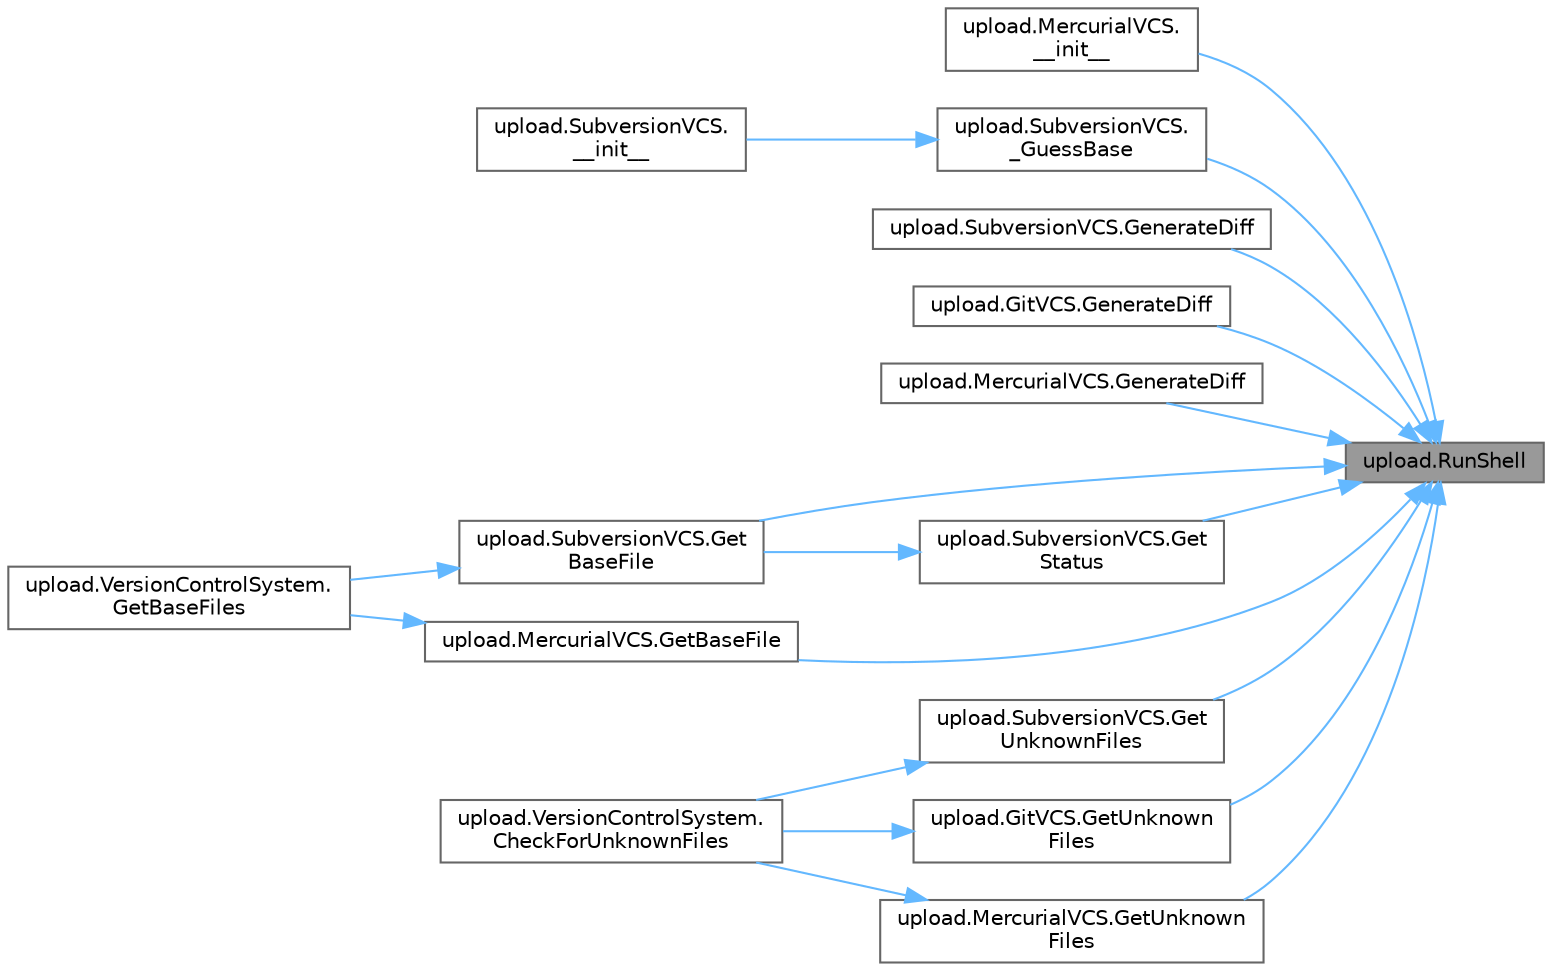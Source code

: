 digraph "upload.RunShell"
{
 // LATEX_PDF_SIZE
  bgcolor="transparent";
  edge [fontname=Helvetica,fontsize=10,labelfontname=Helvetica,labelfontsize=10];
  node [fontname=Helvetica,fontsize=10,shape=box,height=0.2,width=0.4];
  rankdir="RL";
  Node1 [id="Node000001",label="upload.RunShell",height=0.2,width=0.4,color="gray40", fillcolor="grey60", style="filled", fontcolor="black",tooltip=" "];
  Node1 -> Node2 [id="edge1_Node000001_Node000002",dir="back",color="steelblue1",style="solid",tooltip=" "];
  Node2 [id="Node000002",label="upload.MercurialVCS.\l__init__",height=0.2,width=0.4,color="grey40", fillcolor="white", style="filled",URL="$classupload_1_1_mercurial_v_c_s.html#a68e4fc1308e45b9929b6c08b1df19f9f",tooltip=" "];
  Node1 -> Node3 [id="edge2_Node000001_Node000003",dir="back",color="steelblue1",style="solid",tooltip=" "];
  Node3 [id="Node000003",label="upload.SubversionVCS.\l_GuessBase",height=0.2,width=0.4,color="grey40", fillcolor="white", style="filled",URL="$classupload_1_1_subversion_v_c_s.html#af6e85f037341ec3a6e62ae31c26e458e",tooltip=" "];
  Node3 -> Node4 [id="edge3_Node000003_Node000004",dir="back",color="steelblue1",style="solid",tooltip=" "];
  Node4 [id="Node000004",label="upload.SubversionVCS.\l__init__",height=0.2,width=0.4,color="grey40", fillcolor="white", style="filled",URL="$classupload_1_1_subversion_v_c_s.html#ad30faeba90b6d8f6ae8605a7991abe01",tooltip=" "];
  Node1 -> Node5 [id="edge4_Node000001_Node000005",dir="back",color="steelblue1",style="solid",tooltip=" "];
  Node5 [id="Node000005",label="upload.SubversionVCS.GenerateDiff",height=0.2,width=0.4,color="grey40", fillcolor="white", style="filled",URL="$classupload_1_1_subversion_v_c_s.html#a072f68748f33344489532bb1c8764289",tooltip=" "];
  Node1 -> Node6 [id="edge5_Node000001_Node000006",dir="back",color="steelblue1",style="solid",tooltip=" "];
  Node6 [id="Node000006",label="upload.GitVCS.GenerateDiff",height=0.2,width=0.4,color="grey40", fillcolor="white", style="filled",URL="$classupload_1_1_git_v_c_s.html#a4336325497c1aa6cfeac30868b732a63",tooltip=" "];
  Node1 -> Node7 [id="edge6_Node000001_Node000007",dir="back",color="steelblue1",style="solid",tooltip=" "];
  Node7 [id="Node000007",label="upload.MercurialVCS.GenerateDiff",height=0.2,width=0.4,color="grey40", fillcolor="white", style="filled",URL="$classupload_1_1_mercurial_v_c_s.html#a00d1227902572ac557e054b9c9c33791",tooltip=" "];
  Node1 -> Node8 [id="edge7_Node000001_Node000008",dir="back",color="steelblue1",style="solid",tooltip=" "];
  Node8 [id="Node000008",label="upload.SubversionVCS.Get\lBaseFile",height=0.2,width=0.4,color="grey40", fillcolor="white", style="filled",URL="$classupload_1_1_subversion_v_c_s.html#af842b536e7d9aad2be83562c01c03d12",tooltip=" "];
  Node8 -> Node9 [id="edge8_Node000008_Node000009",dir="back",color="steelblue1",style="solid",tooltip=" "];
  Node9 [id="Node000009",label="upload.VersionControlSystem.\lGetBaseFiles",height=0.2,width=0.4,color="grey40", fillcolor="white", style="filled",URL="$classupload_1_1_version_control_system.html#a426cb9d4ad9f94754c9122653e3aa24f",tooltip=" "];
  Node1 -> Node10 [id="edge9_Node000001_Node000010",dir="back",color="steelblue1",style="solid",tooltip=" "];
  Node10 [id="Node000010",label="upload.MercurialVCS.GetBaseFile",height=0.2,width=0.4,color="grey40", fillcolor="white", style="filled",URL="$classupload_1_1_mercurial_v_c_s.html#a7bd835c63bb09c3f01fb24fce4657f4c",tooltip=" "];
  Node10 -> Node9 [id="edge10_Node000010_Node000009",dir="back",color="steelblue1",style="solid",tooltip=" "];
  Node1 -> Node11 [id="edge11_Node000001_Node000011",dir="back",color="steelblue1",style="solid",tooltip=" "];
  Node11 [id="Node000011",label="upload.SubversionVCS.Get\lStatus",height=0.2,width=0.4,color="grey40", fillcolor="white", style="filled",URL="$classupload_1_1_subversion_v_c_s.html#a1750ddc72b28b4ecfa8d9520cbda8f5b",tooltip=" "];
  Node11 -> Node8 [id="edge12_Node000011_Node000008",dir="back",color="steelblue1",style="solid",tooltip=" "];
  Node1 -> Node12 [id="edge13_Node000001_Node000012",dir="back",color="steelblue1",style="solid",tooltip=" "];
  Node12 [id="Node000012",label="upload.SubversionVCS.Get\lUnknownFiles",height=0.2,width=0.4,color="grey40", fillcolor="white", style="filled",URL="$classupload_1_1_subversion_v_c_s.html#a463e488be353b009fcc9a9ba04c1fa2a",tooltip=" "];
  Node12 -> Node13 [id="edge14_Node000012_Node000013",dir="back",color="steelblue1",style="solid",tooltip=" "];
  Node13 [id="Node000013",label="upload.VersionControlSystem.\lCheckForUnknownFiles",height=0.2,width=0.4,color="grey40", fillcolor="white", style="filled",URL="$classupload_1_1_version_control_system.html#aed703e2def2bc9505f182de7b753499d",tooltip=" "];
  Node1 -> Node14 [id="edge15_Node000001_Node000014",dir="back",color="steelblue1",style="solid",tooltip=" "];
  Node14 [id="Node000014",label="upload.GitVCS.GetUnknown\lFiles",height=0.2,width=0.4,color="grey40", fillcolor="white", style="filled",URL="$classupload_1_1_git_v_c_s.html#a435002a80c0afb73fe388af93db1a7b1",tooltip=" "];
  Node14 -> Node13 [id="edge16_Node000014_Node000013",dir="back",color="steelblue1",style="solid",tooltip=" "];
  Node1 -> Node15 [id="edge17_Node000001_Node000015",dir="back",color="steelblue1",style="solid",tooltip=" "];
  Node15 [id="Node000015",label="upload.MercurialVCS.GetUnknown\lFiles",height=0.2,width=0.4,color="grey40", fillcolor="white", style="filled",URL="$classupload_1_1_mercurial_v_c_s.html#a453e37400923d6fdc6dbbe1203a097a1",tooltip=" "];
  Node15 -> Node13 [id="edge18_Node000015_Node000013",dir="back",color="steelblue1",style="solid",tooltip=" "];
}
